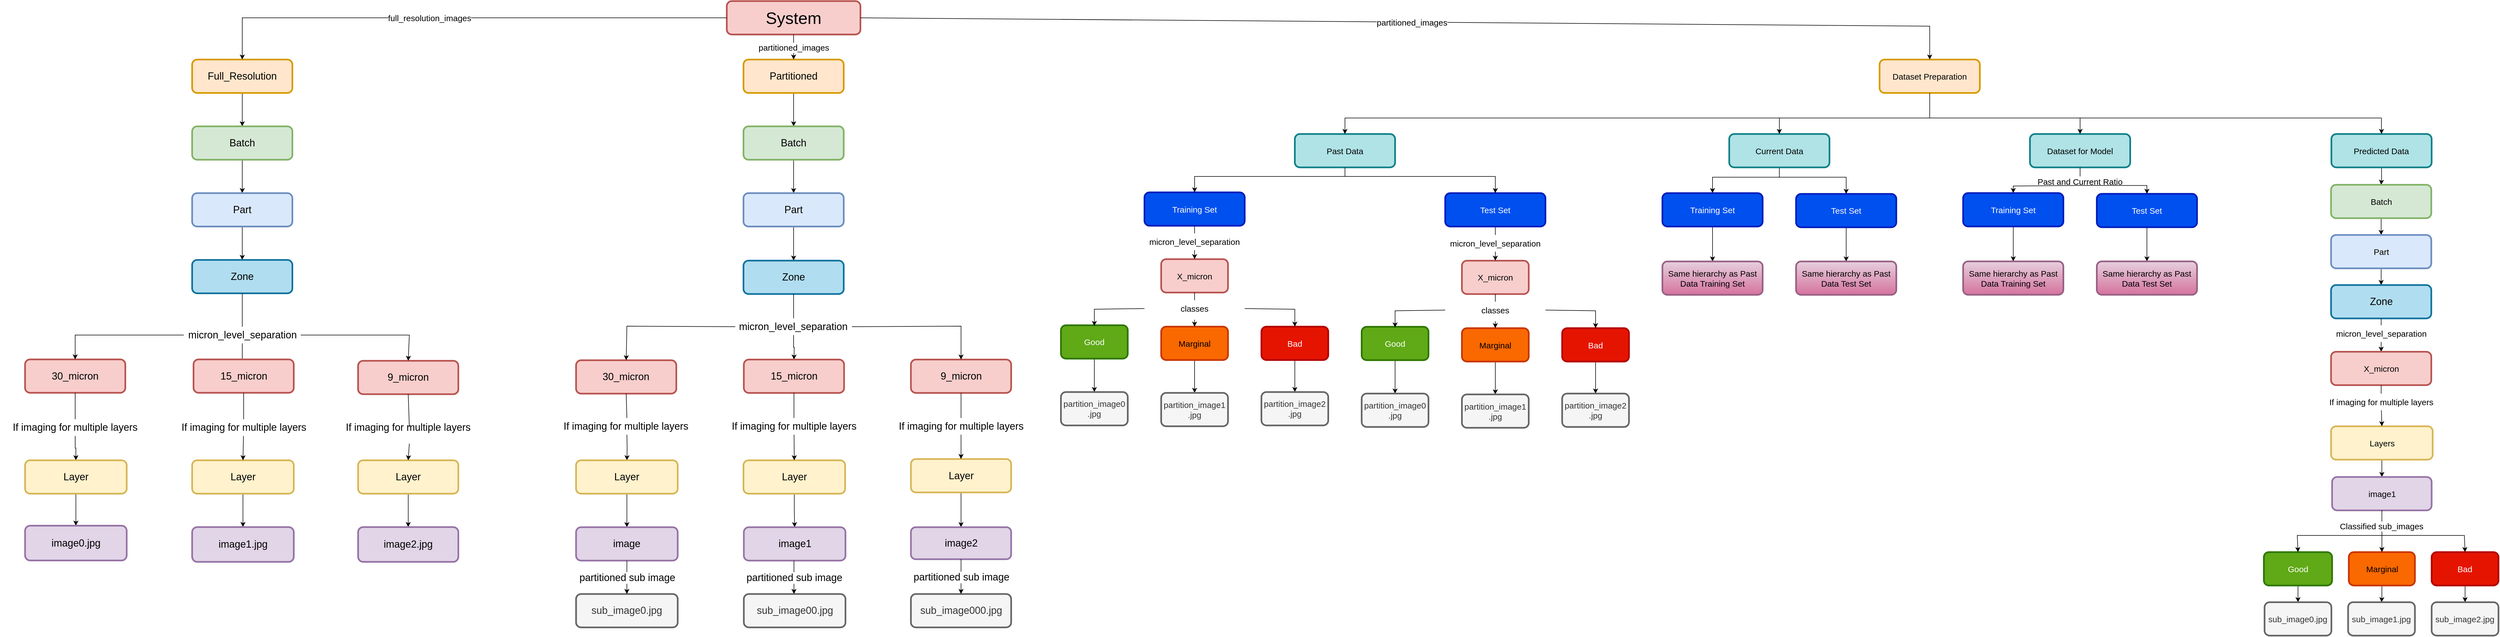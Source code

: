 <mxfile version="20.8.10" type="device"><diagram id="C5RBs43oDa-KdzZeNtuy" name="Page-1"><mxGraphModel dx="5751" dy="2274" grid="1" gridSize="15" guides="1" tooltips="1" connect="1" arrows="1" fold="1" page="1" pageScale="1" pageWidth="1654" pageHeight="1169" math="0" shadow="0"><root><mxCell id="WIyWlLk6GJQsqaUBKTNV-0"/><mxCell id="WIyWlLk6GJQsqaUBKTNV-1" parent="WIyWlLk6GJQsqaUBKTNV-0"/><mxCell id="WIyWlLk6GJQsqaUBKTNV-7" value="&lt;font style=&quot;font-size: 30px;&quot;&gt;System&lt;/font&gt;" style="rounded=1;whiteSpace=wrap;html=1;fontSize=30;glass=0;strokeWidth=3;shadow=0;fillColor=#f8cecc;strokeColor=#b85450;" parent="WIyWlLk6GJQsqaUBKTNV-1" vertex="1"><mxGeometry x="-120" y="15" width="240" height="60" as="geometry"/></mxCell><mxCell id="9anKfpZZihoqrz9ReipV-8" style="edgeStyle=orthogonalEdgeStyle;rounded=0;orthogonalLoop=1;jettySize=auto;html=1;entryX=0.5;entryY=0;entryDx=0;entryDy=0;fontSize=15;" parent="WIyWlLk6GJQsqaUBKTNV-1" source="WIyWlLk6GJQsqaUBKTNV-12" target="9anKfpZZihoqrz9ReipV-6" edge="1"><mxGeometry relative="1" as="geometry"/></mxCell><mxCell id="WIyWlLk6GJQsqaUBKTNV-12" value="Full_Resolution" style="rounded=1;whiteSpace=wrap;html=1;fontSize=18;glass=0;strokeWidth=3;shadow=0;fillColor=#ffe6cc;strokeColor=#d79b00;" parent="WIyWlLk6GJQsqaUBKTNV-1" vertex="1"><mxGeometry x="-1080" y="120" width="180" height="60" as="geometry"/></mxCell><mxCell id="9anKfpZZihoqrz9ReipV-1" value="" style="endArrow=classic;html=1;rounded=0;entryX=0.5;entryY=0;entryDx=0;entryDy=0;fontSize=15;exitX=0;exitY=0.5;exitDx=0;exitDy=0;" parent="WIyWlLk6GJQsqaUBKTNV-1" target="WIyWlLk6GJQsqaUBKTNV-12" edge="1" source="WIyWlLk6GJQsqaUBKTNV-7"><mxGeometry relative="1" as="geometry"><mxPoint x="-225" y="120" as="sourcePoint"/><mxPoint x="10" y="240" as="targetPoint"/><Array as="points"><mxPoint x="-990" y="45"/><mxPoint x="-990" y="120"/></Array></mxGeometry></mxCell><mxCell id="9anKfpZZihoqrz9ReipV-2" value="full_resolution_images" style="edgeLabel;resizable=0;html=1;align=center;verticalAlign=middle;fontSize=15;" parent="9anKfpZZihoqrz9ReipV-1" connectable="0" vertex="1"><mxGeometry relative="1" as="geometry"><mxPoint x="-62" as="offset"/></mxGeometry></mxCell><mxCell id="9anKfpZZihoqrz9ReipV-24" value="" style="edgeStyle=orthogonalEdgeStyle;rounded=0;orthogonalLoop=1;jettySize=auto;html=1;fontSize=15;" parent="WIyWlLk6GJQsqaUBKTNV-1" source="9anKfpZZihoqrz9ReipV-6" target="9anKfpZZihoqrz9ReipV-9" edge="1"><mxGeometry relative="1" as="geometry"/></mxCell><mxCell id="9anKfpZZihoqrz9ReipV-6" value="Batch" style="rounded=1;whiteSpace=wrap;html=1;fontSize=18;glass=0;strokeWidth=3;shadow=0;fillColor=#d5e8d4;strokeColor=#82b366;" parent="WIyWlLk6GJQsqaUBKTNV-1" vertex="1"><mxGeometry x="-1080" y="240" width="180" height="60" as="geometry"/></mxCell><mxCell id="9anKfpZZihoqrz9ReipV-25" value="" style="edgeStyle=orthogonalEdgeStyle;rounded=0;orthogonalLoop=1;jettySize=auto;html=1;fontSize=18;startArrow=none;" parent="WIyWlLk6GJQsqaUBKTNV-1" source="9anKfpZZihoqrz9ReipV-28" edge="1"><mxGeometry relative="1" as="geometry"><mxPoint x="-990" y="675" as="targetPoint"/></mxGeometry></mxCell><mxCell id="FSHBZ933EGzN6G5W0RGW-1" value="" style="edgeStyle=orthogonalEdgeStyle;rounded=0;orthogonalLoop=1;jettySize=auto;html=1;" edge="1" parent="WIyWlLk6GJQsqaUBKTNV-1" source="9anKfpZZihoqrz9ReipV-9" target="FSHBZ933EGzN6G5W0RGW-0"><mxGeometry relative="1" as="geometry"/></mxCell><mxCell id="9anKfpZZihoqrz9ReipV-9" value="Part" style="rounded=1;whiteSpace=wrap;html=1;fontSize=18;glass=0;strokeWidth=3;shadow=0;fillColor=#dae8fc;strokeColor=#6c8ebf;" parent="WIyWlLk6GJQsqaUBKTNV-1" vertex="1"><mxGeometry x="-1080" y="360" width="180" height="60" as="geometry"/></mxCell><mxCell id="9anKfpZZihoqrz9ReipV-31" value="" style="edgeStyle=orthogonalEdgeStyle;rounded=0;orthogonalLoop=1;jettySize=auto;html=1;fontSize=18;startArrow=none;" parent="WIyWlLk6GJQsqaUBKTNV-1" source="9anKfpZZihoqrz9ReipV-54" target="9anKfpZZihoqrz9ReipV-13" edge="1"><mxGeometry relative="1" as="geometry"/></mxCell><mxCell id="9anKfpZZihoqrz9ReipV-11" value="30_micron" style="rounded=1;whiteSpace=wrap;html=1;fontSize=18;glass=0;strokeWidth=3;shadow=0;fillColor=#f8cecc;strokeColor=#b85450;" parent="WIyWlLk6GJQsqaUBKTNV-1" vertex="1"><mxGeometry x="-1380" y="658.75" width="180" height="60" as="geometry"/></mxCell><mxCell id="9anKfpZZihoqrz9ReipV-32" value="" style="edgeStyle=orthogonalEdgeStyle;rounded=0;orthogonalLoop=1;jettySize=auto;html=1;fontSize=18;" parent="WIyWlLk6GJQsqaUBKTNV-1" source="9anKfpZZihoqrz9ReipV-13" target="9anKfpZZihoqrz9ReipV-17" edge="1"><mxGeometry relative="1" as="geometry"/></mxCell><mxCell id="9anKfpZZihoqrz9ReipV-13" value="Layer" style="rounded=1;whiteSpace=wrap;html=1;fontSize=18;glass=0;strokeWidth=3;shadow=0;fillColor=#fff2cc;strokeColor=#d6b656;" parent="WIyWlLk6GJQsqaUBKTNV-1" vertex="1"><mxGeometry x="-1380" y="840" width="182.5" height="60" as="geometry"/></mxCell><mxCell id="9anKfpZZihoqrz9ReipV-17" value="image0.jpg" style="rounded=1;whiteSpace=wrap;html=1;fontSize=18;glass=0;strokeWidth=3;shadow=0;fillColor=#e1d5e7;strokeColor=#9673a6;" parent="WIyWlLk6GJQsqaUBKTNV-1" vertex="1"><mxGeometry x="-1380" y="957.5" width="182.5" height="62.5" as="geometry"/></mxCell><mxCell id="9anKfpZZihoqrz9ReipV-28" value="micron_level_separation" style="text;html=1;strokeColor=none;fillColor=none;align=center;verticalAlign=middle;whiteSpace=wrap;rounded=0;strokeWidth=3;fontSize=18;" parent="WIyWlLk6GJQsqaUBKTNV-1" vertex="1"><mxGeometry x="-1087.5" y="600" width="195" height="30" as="geometry"/></mxCell><mxCell id="9anKfpZZihoqrz9ReipV-34" value="15_micron" style="rounded=1;whiteSpace=wrap;html=1;fontSize=18;glass=0;strokeWidth=3;shadow=0;fillColor=#f8cecc;strokeColor=#b85450;" parent="WIyWlLk6GJQsqaUBKTNV-1" vertex="1"><mxGeometry x="-1077.5" y="658.75" width="180" height="60" as="geometry"/></mxCell><mxCell id="9anKfpZZihoqrz9ReipV-35" value="" style="edgeStyle=orthogonalEdgeStyle;rounded=0;orthogonalLoop=1;jettySize=auto;html=1;fontSize=18;" parent="WIyWlLk6GJQsqaUBKTNV-1" source="9anKfpZZihoqrz9ReipV-36" target="9anKfpZZihoqrz9ReipV-37" edge="1"><mxGeometry relative="1" as="geometry"/></mxCell><mxCell id="9anKfpZZihoqrz9ReipV-36" value="Layer" style="rounded=1;whiteSpace=wrap;html=1;fontSize=18;glass=0;strokeWidth=3;shadow=0;fillColor=#fff2cc;strokeColor=#d6b656;" parent="WIyWlLk6GJQsqaUBKTNV-1" vertex="1"><mxGeometry x="-1080" y="840" width="182.5" height="60" as="geometry"/></mxCell><mxCell id="9anKfpZZihoqrz9ReipV-37" value="image1.jpg" style="rounded=1;whiteSpace=wrap;html=1;fontSize=18;glass=0;strokeWidth=3;shadow=0;fillColor=#e1d5e7;strokeColor=#9673a6;" parent="WIyWlLk6GJQsqaUBKTNV-1" vertex="1"><mxGeometry x="-1080" y="960" width="182.5" height="62.5" as="geometry"/></mxCell><mxCell id="9anKfpZZihoqrz9ReipV-49" value="9_micron" style="rounded=1;whiteSpace=wrap;html=1;fontSize=18;glass=0;strokeWidth=3;shadow=0;fillColor=#f8cecc;strokeColor=#b85450;" parent="WIyWlLk6GJQsqaUBKTNV-1" vertex="1"><mxGeometry x="-782" y="661.25" width="180" height="60" as="geometry"/></mxCell><mxCell id="9anKfpZZihoqrz9ReipV-50" value="" style="edgeStyle=orthogonalEdgeStyle;rounded=0;orthogonalLoop=1;jettySize=auto;html=1;fontSize=18;" parent="WIyWlLk6GJQsqaUBKTNV-1" source="9anKfpZZihoqrz9ReipV-51" target="9anKfpZZihoqrz9ReipV-52" edge="1"><mxGeometry relative="1" as="geometry"/></mxCell><mxCell id="9anKfpZZihoqrz9ReipV-51" value="Layer" style="rounded=1;whiteSpace=wrap;html=1;fontSize=18;glass=0;strokeWidth=3;shadow=0;fillColor=#fff2cc;strokeColor=#d6b656;" parent="WIyWlLk6GJQsqaUBKTNV-1" vertex="1"><mxGeometry x="-782" y="840" width="180" height="60" as="geometry"/></mxCell><mxCell id="9anKfpZZihoqrz9ReipV-52" value="image2.jpg" style="rounded=1;whiteSpace=wrap;html=1;fontSize=18;glass=0;strokeWidth=3;shadow=0;fillColor=#e1d5e7;strokeColor=#9673a6;" parent="WIyWlLk6GJQsqaUBKTNV-1" vertex="1"><mxGeometry x="-782" y="960" width="180" height="62.5" as="geometry"/></mxCell><mxCell id="9anKfpZZihoqrz9ReipV-54" value="If imaging for multiple layers" style="text;html=1;strokeColor=none;fillColor=none;align=center;verticalAlign=middle;whiteSpace=wrap;rounded=0;strokeWidth=3;fontSize=18;" parent="WIyWlLk6GJQsqaUBKTNV-1" vertex="1"><mxGeometry x="-1425" y="766.25" width="270" height="30" as="geometry"/></mxCell><mxCell id="9anKfpZZihoqrz9ReipV-57" value="If imaging for multiple layers" style="text;html=1;strokeColor=none;fillColor=none;align=center;verticalAlign=middle;whiteSpace=wrap;rounded=0;strokeWidth=3;fontSize=18;" parent="WIyWlLk6GJQsqaUBKTNV-1" vertex="1"><mxGeometry x="-1122.5" y="766.25" width="270" height="30" as="geometry"/></mxCell><mxCell id="9anKfpZZihoqrz9ReipV-58" value="If imaging for multiple layers" style="text;html=1;strokeColor=none;fillColor=none;align=center;verticalAlign=middle;whiteSpace=wrap;rounded=0;strokeWidth=3;fontSize=18;" parent="WIyWlLk6GJQsqaUBKTNV-1" vertex="1"><mxGeometry x="-827" y="766.25" width="270" height="30" as="geometry"/></mxCell><mxCell id="9anKfpZZihoqrz9ReipV-65" value="" style="endArrow=none;html=1;rounded=0;fontSize=18;entryX=0.5;entryY=1;entryDx=0;entryDy=0;exitX=0.5;exitY=0;exitDx=0;exitDy=0;" parent="WIyWlLk6GJQsqaUBKTNV-1" source="9anKfpZZihoqrz9ReipV-54" target="9anKfpZZihoqrz9ReipV-11" edge="1"><mxGeometry width="50" height="50" relative="1" as="geometry"><mxPoint x="-1140" y="1100" as="sourcePoint"/><mxPoint x="-1090" y="1050" as="targetPoint"/></mxGeometry></mxCell><mxCell id="9anKfpZZihoqrz9ReipV-68" value="" style="endArrow=none;html=1;rounded=0;fontSize=18;entryX=0.5;entryY=1;entryDx=0;entryDy=0;exitX=0.5;exitY=0;exitDx=0;exitDy=0;" parent="WIyWlLk6GJQsqaUBKTNV-1" source="9anKfpZZihoqrz9ReipV-57" target="9anKfpZZihoqrz9ReipV-34" edge="1"><mxGeometry width="50" height="50" relative="1" as="geometry"><mxPoint x="-1155" y="903.75" as="sourcePoint"/><mxPoint x="-1105" y="853.75" as="targetPoint"/></mxGeometry></mxCell><mxCell id="9anKfpZZihoqrz9ReipV-70" value="" style="endArrow=classic;html=1;rounded=0;fontSize=18;entryX=0.5;entryY=0;entryDx=0;entryDy=0;" parent="WIyWlLk6GJQsqaUBKTNV-1" source="9anKfpZZihoqrz9ReipV-57" target="9anKfpZZihoqrz9ReipV-36" edge="1"><mxGeometry width="50" height="50" relative="1" as="geometry"><mxPoint x="-1035" y="890" as="sourcePoint"/><mxPoint x="-985" y="840" as="targetPoint"/></mxGeometry></mxCell><mxCell id="9anKfpZZihoqrz9ReipV-72" value="" style="endArrow=none;html=1;rounded=0;fontSize=18;entryX=0.5;entryY=1;entryDx=0;entryDy=0;exitX=0.5;exitY=0;exitDx=0;exitDy=0;" parent="WIyWlLk6GJQsqaUBKTNV-1" target="9anKfpZZihoqrz9ReipV-49" edge="1"><mxGeometry width="50" height="50" relative="1" as="geometry"><mxPoint x="-690" y="780" as="sourcePoint"/><mxPoint x="-985" y="840" as="targetPoint"/></mxGeometry></mxCell><mxCell id="9anKfpZZihoqrz9ReipV-73" value="" style="endArrow=classic;html=1;rounded=0;fontSize=18;exitX=0.5;exitY=1;exitDx=0;exitDy=0;entryX=0.5;entryY=0;entryDx=0;entryDy=0;" parent="WIyWlLk6GJQsqaUBKTNV-1" target="9anKfpZZihoqrz9ReipV-51" edge="1"><mxGeometry width="50" height="50" relative="1" as="geometry"><mxPoint x="-690" y="810" as="sourcePoint"/><mxPoint x="-985" y="840" as="targetPoint"/></mxGeometry></mxCell><mxCell id="9anKfpZZihoqrz9ReipV-74" value="" style="endArrow=classic;html=1;rounded=0;fontSize=18;entryX=0.5;entryY=0;entryDx=0;entryDy=0;" parent="WIyWlLk6GJQsqaUBKTNV-1" target="9anKfpZZihoqrz9ReipV-11" edge="1"><mxGeometry width="50" height="50" relative="1" as="geometry"><mxPoint x="-1095" y="615" as="sourcePoint"/><mxPoint x="-985" y="690" as="targetPoint"/><Array as="points"><mxPoint x="-1290" y="615"/></Array></mxGeometry></mxCell><mxCell id="9anKfpZZihoqrz9ReipV-75" value="" style="endArrow=classic;html=1;rounded=0;fontSize=18;entryX=0.5;entryY=0;entryDx=0;entryDy=0;" parent="WIyWlLk6GJQsqaUBKTNV-1" target="9anKfpZZihoqrz9ReipV-49" edge="1"><mxGeometry width="50" height="50" relative="1" as="geometry"><mxPoint x="-885" y="615" as="sourcePoint"/><mxPoint x="-985" y="690" as="targetPoint"/><Array as="points"><mxPoint x="-690" y="615"/></Array></mxGeometry></mxCell><mxCell id="9anKfpZZihoqrz9ReipV-76" style="edgeStyle=orthogonalEdgeStyle;rounded=0;orthogonalLoop=1;jettySize=auto;html=1;entryX=0.5;entryY=0;entryDx=0;entryDy=0;fontSize=15;" parent="WIyWlLk6GJQsqaUBKTNV-1" source="9anKfpZZihoqrz9ReipV-77" target="9anKfpZZihoqrz9ReipV-79" edge="1"><mxGeometry relative="1" as="geometry"/></mxCell><mxCell id="9anKfpZZihoqrz9ReipV-77" value="Partitioned" style="rounded=1;whiteSpace=wrap;html=1;fontSize=18;glass=0;strokeWidth=3;shadow=0;fillColor=#ffe6cc;strokeColor=#d79b00;" parent="WIyWlLk6GJQsqaUBKTNV-1" vertex="1"><mxGeometry x="-90" y="120" width="180" height="60" as="geometry"/></mxCell><mxCell id="9anKfpZZihoqrz9ReipV-78" value="" style="edgeStyle=orthogonalEdgeStyle;rounded=0;orthogonalLoop=1;jettySize=auto;html=1;fontSize=15;" parent="WIyWlLk6GJQsqaUBKTNV-1" source="9anKfpZZihoqrz9ReipV-79" target="9anKfpZZihoqrz9ReipV-81" edge="1"><mxGeometry relative="1" as="geometry"/></mxCell><mxCell id="9anKfpZZihoqrz9ReipV-79" value="Batch" style="rounded=1;whiteSpace=wrap;html=1;fontSize=18;glass=0;strokeWidth=3;shadow=0;fillColor=#d5e8d4;strokeColor=#82b366;" parent="WIyWlLk6GJQsqaUBKTNV-1" vertex="1"><mxGeometry x="-90" y="240" width="180" height="60" as="geometry"/></mxCell><mxCell id="9anKfpZZihoqrz9ReipV-80" value="" style="edgeStyle=orthogonalEdgeStyle;rounded=0;orthogonalLoop=1;jettySize=auto;html=1;fontSize=18;startArrow=none;" parent="WIyWlLk6GJQsqaUBKTNV-1" source="9anKfpZZihoqrz9ReipV-88" edge="1"><mxGeometry relative="1" as="geometry"><mxPoint x="0.63" y="659" as="targetPoint"/></mxGeometry></mxCell><mxCell id="FSHBZ933EGzN6G5W0RGW-5" value="" style="edgeStyle=orthogonalEdgeStyle;rounded=0;orthogonalLoop=1;jettySize=auto;html=1;" edge="1" parent="WIyWlLk6GJQsqaUBKTNV-1" source="9anKfpZZihoqrz9ReipV-81" target="FSHBZ933EGzN6G5W0RGW-4"><mxGeometry relative="1" as="geometry"/></mxCell><mxCell id="9anKfpZZihoqrz9ReipV-81" value="Part" style="rounded=1;whiteSpace=wrap;html=1;fontSize=18;glass=0;strokeWidth=3;shadow=0;fillColor=#dae8fc;strokeColor=#6c8ebf;" parent="WIyWlLk6GJQsqaUBKTNV-1" vertex="1"><mxGeometry x="-90" y="360" width="180" height="60" as="geometry"/></mxCell><mxCell id="9anKfpZZihoqrz9ReipV-82" value="" style="edgeStyle=orthogonalEdgeStyle;rounded=0;orthogonalLoop=1;jettySize=auto;html=1;fontSize=18;startArrow=none;" parent="WIyWlLk6GJQsqaUBKTNV-1" target="9anKfpZZihoqrz9ReipV-85" edge="1"><mxGeometry relative="1" as="geometry"><mxPoint x="-299.37" y="794" as="sourcePoint"/></mxGeometry></mxCell><mxCell id="9anKfpZZihoqrz9ReipV-83" value="30_micron" style="rounded=1;whiteSpace=wrap;html=1;fontSize=18;glass=0;strokeWidth=3;shadow=0;fillColor=#f8cecc;strokeColor=#b85450;" parent="WIyWlLk6GJQsqaUBKTNV-1" vertex="1"><mxGeometry x="-390.62" y="660.25" width="180" height="60" as="geometry"/></mxCell><mxCell id="9anKfpZZihoqrz9ReipV-84" value="" style="edgeStyle=orthogonalEdgeStyle;rounded=0;orthogonalLoop=1;jettySize=auto;html=1;fontSize=18;" parent="WIyWlLk6GJQsqaUBKTNV-1" source="9anKfpZZihoqrz9ReipV-85" target="9anKfpZZihoqrz9ReipV-86" edge="1"><mxGeometry relative="1" as="geometry"/></mxCell><mxCell id="9anKfpZZihoqrz9ReipV-85" value="Layer" style="rounded=1;whiteSpace=wrap;html=1;fontSize=18;glass=0;strokeWidth=3;shadow=0;fillColor=#fff2cc;strokeColor=#d6b656;" parent="WIyWlLk6GJQsqaUBKTNV-1" vertex="1"><mxGeometry x="-390.62" y="840" width="182.5" height="60" as="geometry"/></mxCell><mxCell id="9anKfpZZihoqrz9ReipV-86" value="image" style="rounded=1;whiteSpace=wrap;html=1;fontSize=18;glass=0;strokeWidth=3;shadow=0;fillColor=#e1d5e7;strokeColor=#9673a6;" parent="WIyWlLk6GJQsqaUBKTNV-1" vertex="1"><mxGeometry x="-390.62" y="960.25" width="182.5" height="60" as="geometry"/></mxCell><mxCell id="9anKfpZZihoqrz9ReipV-88" value="micron_level_separation" style="text;html=1;strokeColor=none;fillColor=none;align=center;verticalAlign=middle;whiteSpace=wrap;rounded=0;strokeWidth=3;fontSize=18;" parent="WIyWlLk6GJQsqaUBKTNV-1" vertex="1"><mxGeometry x="-104.68" y="585" width="209.37" height="30" as="geometry"/></mxCell><mxCell id="9anKfpZZihoqrz9ReipV-89" value="15_micron" style="rounded=1;whiteSpace=wrap;html=1;fontSize=18;glass=0;strokeWidth=3;shadow=0;fillColor=#f8cecc;strokeColor=#b85450;" parent="WIyWlLk6GJQsqaUBKTNV-1" vertex="1"><mxGeometry x="-89.37" y="659" width="180" height="60" as="geometry"/></mxCell><mxCell id="9anKfpZZihoqrz9ReipV-90" value="" style="edgeStyle=orthogonalEdgeStyle;rounded=0;orthogonalLoop=1;jettySize=auto;html=1;fontSize=18;" parent="WIyWlLk6GJQsqaUBKTNV-1" source="9anKfpZZihoqrz9ReipV-91" target="9anKfpZZihoqrz9ReipV-92" edge="1"><mxGeometry relative="1" as="geometry"/></mxCell><mxCell id="9anKfpZZihoqrz9ReipV-91" value="Layer" style="rounded=1;whiteSpace=wrap;html=1;fontSize=18;glass=0;strokeWidth=3;shadow=0;fillColor=#fff2cc;strokeColor=#d6b656;" parent="WIyWlLk6GJQsqaUBKTNV-1" vertex="1"><mxGeometry x="-90" y="840" width="182.5" height="60" as="geometry"/></mxCell><mxCell id="9anKfpZZihoqrz9ReipV-92" value="image1" style="rounded=1;whiteSpace=wrap;html=1;fontSize=18;glass=0;strokeWidth=3;shadow=0;fillColor=#e1d5e7;strokeColor=#9673a6;" parent="WIyWlLk6GJQsqaUBKTNV-1" vertex="1"><mxGeometry x="-89.37" y="960.25" width="182.5" height="60" as="geometry"/></mxCell><mxCell id="9anKfpZZihoqrz9ReipV-93" value="9_micron" style="rounded=1;whiteSpace=wrap;html=1;fontSize=18;glass=0;strokeWidth=3;shadow=0;fillColor=#f8cecc;strokeColor=#b85450;" parent="WIyWlLk6GJQsqaUBKTNV-1" vertex="1"><mxGeometry x="210.63" y="659" width="180" height="60" as="geometry"/></mxCell><mxCell id="9anKfpZZihoqrz9ReipV-94" value="" style="edgeStyle=orthogonalEdgeStyle;rounded=0;orthogonalLoop=1;jettySize=auto;html=1;fontSize=18;" parent="WIyWlLk6GJQsqaUBKTNV-1" source="9anKfpZZihoqrz9ReipV-95" target="9anKfpZZihoqrz9ReipV-96" edge="1"><mxGeometry relative="1" as="geometry"/></mxCell><mxCell id="9anKfpZZihoqrz9ReipV-95" value="Layer" style="rounded=1;whiteSpace=wrap;html=1;fontSize=18;glass=0;strokeWidth=3;shadow=0;fillColor=#fff2cc;strokeColor=#d6b656;" parent="WIyWlLk6GJQsqaUBKTNV-1" vertex="1"><mxGeometry x="210.63" y="837.75" width="180" height="60" as="geometry"/></mxCell><mxCell id="9anKfpZZihoqrz9ReipV-96" value="image2" style="rounded=1;whiteSpace=wrap;html=1;fontSize=18;glass=0;strokeWidth=3;shadow=0;fillColor=#e1d5e7;strokeColor=#9673a6;" parent="WIyWlLk6GJQsqaUBKTNV-1" vertex="1"><mxGeometry x="210.63" y="960.25" width="180" height="57.5" as="geometry"/></mxCell><mxCell id="9anKfpZZihoqrz9ReipV-97" value="If imaging for multiple layers" style="text;html=1;strokeColor=none;fillColor=none;align=center;verticalAlign=middle;whiteSpace=wrap;rounded=0;strokeWidth=3;fontSize=18;" parent="WIyWlLk6GJQsqaUBKTNV-1" vertex="1"><mxGeometry x="-435.62" y="764" width="270" height="30" as="geometry"/></mxCell><mxCell id="9anKfpZZihoqrz9ReipV-98" value="If imaging for multiple layers" style="text;html=1;strokeColor=none;fillColor=none;align=center;verticalAlign=middle;whiteSpace=wrap;rounded=0;strokeWidth=3;fontSize=18;" parent="WIyWlLk6GJQsqaUBKTNV-1" vertex="1"><mxGeometry x="-134.37" y="764" width="270" height="30" as="geometry"/></mxCell><mxCell id="9anKfpZZihoqrz9ReipV-99" value="If imaging for multiple layers" style="text;html=1;strokeColor=none;fillColor=none;align=center;verticalAlign=middle;whiteSpace=wrap;rounded=0;strokeWidth=3;fontSize=18;" parent="WIyWlLk6GJQsqaUBKTNV-1" vertex="1"><mxGeometry x="165.63" y="764" width="270" height="30" as="geometry"/></mxCell><mxCell id="9anKfpZZihoqrz9ReipV-100" value="" style="endArrow=none;html=1;rounded=0;fontSize=18;entryX=0.5;entryY=1;entryDx=0;entryDy=0;exitX=0.5;exitY=0;exitDx=0;exitDy=0;" parent="WIyWlLk6GJQsqaUBKTNV-1" target="9anKfpZZihoqrz9ReipV-83" edge="1"><mxGeometry width="50" height="50" relative="1" as="geometry"><mxPoint x="-299.37" y="764" as="sourcePoint"/><mxPoint x="-99.37" y="1034" as="targetPoint"/></mxGeometry></mxCell><mxCell id="9anKfpZZihoqrz9ReipV-101" value="" style="endArrow=none;html=1;rounded=0;fontSize=18;entryX=0.5;entryY=1;entryDx=0;entryDy=0;exitX=0.5;exitY=0;exitDx=0;exitDy=0;" parent="WIyWlLk6GJQsqaUBKTNV-1" source="9anKfpZZihoqrz9ReipV-98" target="9anKfpZZihoqrz9ReipV-89" edge="1"><mxGeometry width="50" height="50" relative="1" as="geometry"><mxPoint x="-164.37" y="887.75" as="sourcePoint"/><mxPoint x="-114.37" y="837.75" as="targetPoint"/></mxGeometry></mxCell><mxCell id="9anKfpZZihoqrz9ReipV-102" value="" style="endArrow=classic;html=1;rounded=0;fontSize=18;entryX=0.5;entryY=0;entryDx=0;entryDy=0;" parent="WIyWlLk6GJQsqaUBKTNV-1" source="9anKfpZZihoqrz9ReipV-98" target="9anKfpZZihoqrz9ReipV-91" edge="1"><mxGeometry width="50" height="50" relative="1" as="geometry"><mxPoint x="-44.37" y="874" as="sourcePoint"/><mxPoint x="5.63" y="824" as="targetPoint"/></mxGeometry></mxCell><mxCell id="9anKfpZZihoqrz9ReipV-103" value="" style="endArrow=none;html=1;rounded=0;fontSize=18;entryX=0.5;entryY=1;entryDx=0;entryDy=0;exitX=0.5;exitY=0;exitDx=0;exitDy=0;" parent="WIyWlLk6GJQsqaUBKTNV-1" target="9anKfpZZihoqrz9ReipV-93" edge="1"><mxGeometry width="50" height="50" relative="1" as="geometry"><mxPoint x="300.63" y="764" as="sourcePoint"/><mxPoint x="5.63" y="824" as="targetPoint"/></mxGeometry></mxCell><mxCell id="9anKfpZZihoqrz9ReipV-104" value="" style="endArrow=classic;html=1;rounded=0;fontSize=18;exitX=0.5;exitY=1;exitDx=0;exitDy=0;entryX=0.5;entryY=0;entryDx=0;entryDy=0;" parent="WIyWlLk6GJQsqaUBKTNV-1" target="9anKfpZZihoqrz9ReipV-95" edge="1"><mxGeometry width="50" height="50" relative="1" as="geometry"><mxPoint x="300.63" y="794" as="sourcePoint"/><mxPoint x="5.63" y="824" as="targetPoint"/></mxGeometry></mxCell><mxCell id="9anKfpZZihoqrz9ReipV-105" value="" style="endArrow=classic;html=1;rounded=0;fontSize=18;exitX=0;exitY=0.5;exitDx=0;exitDy=0;entryX=0.5;entryY=0;entryDx=0;entryDy=0;" parent="WIyWlLk6GJQsqaUBKTNV-1" source="9anKfpZZihoqrz9ReipV-88" target="9anKfpZZihoqrz9ReipV-83" edge="1"><mxGeometry width="50" height="50" relative="1" as="geometry"><mxPoint x="-44.37" y="724" as="sourcePoint"/><mxPoint x="5.63" y="674" as="targetPoint"/><Array as="points"><mxPoint x="-299.37" y="599"/></Array></mxGeometry></mxCell><mxCell id="9anKfpZZihoqrz9ReipV-106" value="" style="endArrow=classic;html=1;rounded=0;fontSize=18;entryX=0.5;entryY=0;entryDx=0;entryDy=0;exitX=1;exitY=0.5;exitDx=0;exitDy=0;" parent="WIyWlLk6GJQsqaUBKTNV-1" source="9anKfpZZihoqrz9ReipV-88" target="9anKfpZZihoqrz9ReipV-93" edge="1"><mxGeometry width="50" height="50" relative="1" as="geometry"><mxPoint x="165" y="600" as="sourcePoint"/><mxPoint x="5.63" y="674" as="targetPoint"/><Array as="points"><mxPoint x="300.63" y="599"/></Array></mxGeometry></mxCell><mxCell id="9anKfpZZihoqrz9ReipV-109" value="" style="endArrow=classic;html=1;rounded=0;fontSize=15;exitX=0.5;exitY=1;exitDx=0;exitDy=0;entryX=0.5;entryY=0;entryDx=0;entryDy=0;" parent="WIyWlLk6GJQsqaUBKTNV-1" source="WIyWlLk6GJQsqaUBKTNV-7" target="9anKfpZZihoqrz9ReipV-77" edge="1"><mxGeometry relative="1" as="geometry"><mxPoint x="-555" y="255" as="sourcePoint"/><mxPoint x="-455" y="255" as="targetPoint"/></mxGeometry></mxCell><mxCell id="9anKfpZZihoqrz9ReipV-110" value="partitioned_images" style="edgeLabel;resizable=0;html=1;align=center;verticalAlign=middle;strokeWidth=3;fontSize=15;" parent="9anKfpZZihoqrz9ReipV-109" connectable="0" vertex="1"><mxGeometry relative="1" as="geometry"/></mxCell><mxCell id="9anKfpZZihoqrz9ReipV-111" value="sub_image0.jpg" style="rounded=1;whiteSpace=wrap;html=1;fontSize=18;glass=0;strokeWidth=3;shadow=0;fillColor=#f5f5f5;strokeColor=#666666;fontColor=#333333;" parent="WIyWlLk6GJQsqaUBKTNV-1" vertex="1"><mxGeometry x="-390.62" y="1080.25" width="182.5" height="60" as="geometry"/></mxCell><mxCell id="9anKfpZZihoqrz9ReipV-112" value="sub_image00.jpg" style="rounded=1;whiteSpace=wrap;html=1;fontSize=18;glass=0;strokeWidth=3;shadow=0;fillColor=#f5f5f5;strokeColor=#666666;fontColor=#333333;" parent="WIyWlLk6GJQsqaUBKTNV-1" vertex="1"><mxGeometry x="-89.37" y="1080.25" width="182.5" height="60" as="geometry"/></mxCell><mxCell id="9anKfpZZihoqrz9ReipV-113" value="sub_image000.jpg" style="rounded=1;whiteSpace=wrap;html=1;fontSize=18;glass=0;strokeWidth=3;shadow=0;fillColor=#f5f5f5;strokeColor=#666666;fontColor=#333333;" parent="WIyWlLk6GJQsqaUBKTNV-1" vertex="1"><mxGeometry x="210.63" y="1080.25" width="180" height="60" as="geometry"/></mxCell><mxCell id="9anKfpZZihoqrz9ReipV-117" value="" style="endArrow=classic;html=1;rounded=0;fontSize=18;exitX=0.5;exitY=1;exitDx=0;exitDy=0;entryX=0.5;entryY=0;entryDx=0;entryDy=0;" parent="WIyWlLk6GJQsqaUBKTNV-1" source="9anKfpZZihoqrz9ReipV-86" target="9anKfpZZihoqrz9ReipV-111" edge="1"><mxGeometry relative="1" as="geometry"><mxPoint x="-314.37" y="1080.25" as="sourcePoint"/><mxPoint x="-214.37" y="1080.25" as="targetPoint"/></mxGeometry></mxCell><mxCell id="9anKfpZZihoqrz9ReipV-118" value="partitioned sub image" style="edgeLabel;resizable=0;html=1;align=center;verticalAlign=middle;strokeWidth=3;fontSize=18;" parent="9anKfpZZihoqrz9ReipV-117" connectable="0" vertex="1"><mxGeometry relative="1" as="geometry"/></mxCell><mxCell id="9anKfpZZihoqrz9ReipV-119" value="" style="endArrow=classic;html=1;rounded=0;fontSize=18;" parent="WIyWlLk6GJQsqaUBKTNV-1" edge="1"><mxGeometry relative="1" as="geometry"><mxPoint x="0.63" y="1020.25" as="sourcePoint"/><mxPoint x="0.63" y="1080.25" as="targetPoint"/></mxGeometry></mxCell><mxCell id="9anKfpZZihoqrz9ReipV-120" value="partitioned sub image" style="edgeLabel;resizable=0;html=1;align=center;verticalAlign=middle;strokeWidth=3;fontSize=18;" parent="9anKfpZZihoqrz9ReipV-119" connectable="0" vertex="1"><mxGeometry relative="1" as="geometry"/></mxCell><mxCell id="9anKfpZZihoqrz9ReipV-121" value="" style="endArrow=classic;html=1;rounded=0;fontSize=18;exitX=0.5;exitY=1;exitDx=0;exitDy=0;" parent="WIyWlLk6GJQsqaUBKTNV-1" source="9anKfpZZihoqrz9ReipV-96" edge="1"><mxGeometry relative="1" as="geometry"><mxPoint x="315.63" y="1020.25" as="sourcePoint"/><mxPoint x="300.63" y="1080.25" as="targetPoint"/></mxGeometry></mxCell><mxCell id="9anKfpZZihoqrz9ReipV-122" value="partitioned sub image" style="edgeLabel;resizable=0;html=1;align=center;verticalAlign=middle;strokeWidth=3;fontSize=18;" parent="9anKfpZZihoqrz9ReipV-121" connectable="0" vertex="1"><mxGeometry relative="1" as="geometry"/></mxCell><mxCell id="uw9sJg2RTr0hGHd6Y9-a-0" value="Dataset Preparation" style="rounded=1;whiteSpace=wrap;html=1;fontSize=15;glass=0;strokeWidth=3;shadow=0;fillColor=#ffe6cc;strokeColor=#d79b00;" parent="WIyWlLk6GJQsqaUBKTNV-1" vertex="1"><mxGeometry x="1950" y="120" width="180" height="60" as="geometry"/></mxCell><mxCell id="uw9sJg2RTr0hGHd6Y9-a-1" value="Past Data" style="rounded=1;whiteSpace=wrap;html=1;fontSize=15;glass=0;strokeWidth=3;shadow=0;fillColor=#b0e3e6;strokeColor=#0e8088;" parent="WIyWlLk6GJQsqaUBKTNV-1" vertex="1"><mxGeometry x="900" y="253.75" width="180" height="60" as="geometry"/></mxCell><mxCell id="uw9sJg2RTr0hGHd6Y9-a-151" value="" style="edgeStyle=orthogonalEdgeStyle;rounded=0;orthogonalLoop=1;jettySize=auto;html=1;fontSize=15;" parent="WIyWlLk6GJQsqaUBKTNV-1" source="uw9sJg2RTr0hGHd6Y9-a-2" target="uw9sJg2RTr0hGHd6Y9-a-150" edge="1"><mxGeometry relative="1" as="geometry"><Array as="points"><mxPoint x="1770" y="331.37"/><mxPoint x="1650" y="331.37"/></Array></mxGeometry></mxCell><mxCell id="uw9sJg2RTr0hGHd6Y9-a-2" value="Current Data" style="rounded=1;whiteSpace=wrap;html=1;fontSize=15;glass=0;strokeWidth=3;shadow=0;fillColor=#b0e3e6;strokeColor=#0e8088;" parent="WIyWlLk6GJQsqaUBKTNV-1" vertex="1"><mxGeometry x="1680" y="253.75" width="180" height="60" as="geometry"/></mxCell><mxCell id="uw9sJg2RTr0hGHd6Y9-a-3" value="Dataset for Model" style="rounded=1;whiteSpace=wrap;html=1;fontSize=15;glass=0;strokeWidth=3;shadow=0;fillColor=#b0e3e6;strokeColor=#0e8088;" parent="WIyWlLk6GJQsqaUBKTNV-1" vertex="1"><mxGeometry x="2220" y="253.75" width="180" height="60" as="geometry"/></mxCell><mxCell id="uw9sJg2RTr0hGHd6Y9-a-154" value="" style="edgeStyle=orthogonalEdgeStyle;rounded=0;orthogonalLoop=1;jettySize=auto;html=1;fontSize=15;" parent="WIyWlLk6GJQsqaUBKTNV-1" source="uw9sJg2RTr0hGHd6Y9-a-4" target="uw9sJg2RTr0hGHd6Y9-a-90" edge="1"><mxGeometry relative="1" as="geometry"/></mxCell><mxCell id="uw9sJg2RTr0hGHd6Y9-a-4" value="Predicted Data" style="rounded=1;whiteSpace=wrap;html=1;fontSize=15;glass=0;strokeWidth=3;shadow=0;fillColor=#b0e3e6;strokeColor=#0e8088;" parent="WIyWlLk6GJQsqaUBKTNV-1" vertex="1"><mxGeometry x="2761.25" y="253.75" width="180" height="60" as="geometry"/></mxCell><mxCell id="uw9sJg2RTr0hGHd6Y9-a-13" value="Training Set" style="rounded=1;whiteSpace=wrap;html=1;fontSize=15;glass=0;strokeWidth=3;shadow=0;fillColor=#0050ef;strokeColor=#001DBC;fontColor=#ffffff;" parent="WIyWlLk6GJQsqaUBKTNV-1" vertex="1"><mxGeometry x="630" y="358.63" width="180" height="60" as="geometry"/></mxCell><mxCell id="uw9sJg2RTr0hGHd6Y9-a-14" value="Test Set" style="rounded=1;whiteSpace=wrap;html=1;fontSize=15;glass=0;strokeWidth=3;shadow=0;fillColor=#0050ef;strokeColor=#001DBC;fontColor=#ffffff;" parent="WIyWlLk6GJQsqaUBKTNV-1" vertex="1"><mxGeometry x="1170" y="360" width="180" height="60" as="geometry"/></mxCell><mxCell id="uw9sJg2RTr0hGHd6Y9-a-16" value="X_micron" style="rounded=1;whiteSpace=wrap;html=1;fontSize=15;glass=0;strokeWidth=3;shadow=0;fillColor=#f8cecc;strokeColor=#b85450;" parent="WIyWlLk6GJQsqaUBKTNV-1" vertex="1"><mxGeometry x="660" y="478.63" width="120" height="60" as="geometry"/></mxCell><mxCell id="uw9sJg2RTr0hGHd6Y9-a-19" value="micron_level_separation" style="text;html=1;strokeColor=none;fillColor=none;align=center;verticalAlign=middle;whiteSpace=wrap;rounded=0;strokeWidth=3;fontSize=15;" parent="WIyWlLk6GJQsqaUBKTNV-1" vertex="1"><mxGeometry x="630" y="432.38" width="180" height="30" as="geometry"/></mxCell><mxCell id="uw9sJg2RTr0hGHd6Y9-a-26" value="" style="endArrow=none;html=1;rounded=0;entryX=0.5;entryY=1;entryDx=0;entryDy=0;exitX=0.5;exitY=0;exitDx=0;exitDy=0;" parent="WIyWlLk6GJQsqaUBKTNV-1" source="uw9sJg2RTr0hGHd6Y9-a-19" target="uw9sJg2RTr0hGHd6Y9-a-13" edge="1"><mxGeometry width="50" height="50" relative="1" as="geometry"><mxPoint x="840" y="529.88" as="sourcePoint"/><mxPoint x="890" y="479.88" as="targetPoint"/></mxGeometry></mxCell><mxCell id="FSHBZ933EGzN6G5W0RGW-8" value="" style="edgeStyle=orthogonalEdgeStyle;rounded=0;orthogonalLoop=1;jettySize=auto;html=1;fontSize=18;" edge="1" parent="WIyWlLk6GJQsqaUBKTNV-1" source="uw9sJg2RTr0hGHd6Y9-a-27" target="uw9sJg2RTr0hGHd6Y9-a-41"><mxGeometry relative="1" as="geometry"/></mxCell><mxCell id="uw9sJg2RTr0hGHd6Y9-a-27" value="Good" style="rounded=1;whiteSpace=wrap;html=1;fontSize=15;glass=0;strokeWidth=3;shadow=0;fillColor=#60a917;strokeColor=#2D7600;fontColor=#ffffff;" parent="WIyWlLk6GJQsqaUBKTNV-1" vertex="1"><mxGeometry x="480" y="597.38" width="120" height="60" as="geometry"/></mxCell><mxCell id="uw9sJg2RTr0hGHd6Y9-a-48" value="" style="edgeStyle=orthogonalEdgeStyle;rounded=0;orthogonalLoop=1;jettySize=auto;html=1;fontSize=15;" parent="WIyWlLk6GJQsqaUBKTNV-1" source="uw9sJg2RTr0hGHd6Y9-a-28" target="uw9sJg2RTr0hGHd6Y9-a-45" edge="1"><mxGeometry relative="1" as="geometry"/></mxCell><mxCell id="uw9sJg2RTr0hGHd6Y9-a-28" value="Marginal" style="rounded=1;whiteSpace=wrap;html=1;fontSize=15;glass=0;strokeWidth=3;shadow=0;fillColor=#fa6800;strokeColor=#C73500;fontColor=#000000;" parent="WIyWlLk6GJQsqaUBKTNV-1" vertex="1"><mxGeometry x="660" y="599.88" width="120" height="60" as="geometry"/></mxCell><mxCell id="uw9sJg2RTr0hGHd6Y9-a-49" value="" style="edgeStyle=orthogonalEdgeStyle;rounded=0;orthogonalLoop=1;jettySize=auto;html=1;fontSize=15;" parent="WIyWlLk6GJQsqaUBKTNV-1" source="uw9sJg2RTr0hGHd6Y9-a-29" target="uw9sJg2RTr0hGHd6Y9-a-46" edge="1"><mxGeometry relative="1" as="geometry"/></mxCell><mxCell id="uw9sJg2RTr0hGHd6Y9-a-29" value="Bad" style="rounded=1;whiteSpace=wrap;html=1;fontSize=15;glass=0;strokeWidth=3;shadow=0;fillColor=#e51400;strokeColor=#B20000;fontColor=#ffffff;" parent="WIyWlLk6GJQsqaUBKTNV-1" vertex="1"><mxGeometry x="840" y="599.88" width="120" height="60" as="geometry"/></mxCell><mxCell id="uw9sJg2RTr0hGHd6Y9-a-30" value="" style="edgeStyle=orthogonalEdgeStyle;rounded=0;orthogonalLoop=1;jettySize=auto;html=1;fontSize=15;startArrow=none;entryX=0.5;entryY=0;entryDx=0;entryDy=0;" parent="WIyWlLk6GJQsqaUBKTNV-1" target="uw9sJg2RTr0hGHd6Y9-a-28" edge="1"><mxGeometry relative="1" as="geometry"><mxPoint x="690" y="631.13" as="targetPoint"/><mxPoint x="720" y="587.38" as="sourcePoint"/><Array as="points"/></mxGeometry></mxCell><mxCell id="uw9sJg2RTr0hGHd6Y9-a-31" value="" style="endArrow=classic;html=1;rounded=0;fontSize=15;exitX=0;exitY=0.5;exitDx=0;exitDy=0;" parent="WIyWlLk6GJQsqaUBKTNV-1" edge="1" source="uw9sJg2RTr0hGHd6Y9-a-33"><mxGeometry width="50" height="50" relative="1" as="geometry"><mxPoint x="630" y="572.38" as="sourcePoint"/><mxPoint x="540" y="598.63" as="targetPoint"/><Array as="points"><mxPoint x="540" y="568.63"/></Array></mxGeometry></mxCell><mxCell id="uw9sJg2RTr0hGHd6Y9-a-32" value="" style="endArrow=classic;html=1;rounded=0;fontSize=15;exitX=1;exitY=0.5;exitDx=0;exitDy=0;entryX=0.5;entryY=0;entryDx=0;entryDy=0;" parent="WIyWlLk6GJQsqaUBKTNV-1" target="uw9sJg2RTr0hGHd6Y9-a-29" edge="1" source="uw9sJg2RTr0hGHd6Y9-a-33"><mxGeometry width="50" height="50" relative="1" as="geometry"><mxPoint x="810" y="572.38" as="sourcePoint"/><mxPoint x="990" y="631.13" as="targetPoint"/><Array as="points"><mxPoint x="900" y="568.63"/></Array></mxGeometry></mxCell><mxCell id="uw9sJg2RTr0hGHd6Y9-a-33" value="&lt;span style=&quot;font-size: 15px;&quot;&gt;classes&lt;/span&gt;" style="text;html=1;strokeColor=none;fillColor=none;align=center;verticalAlign=middle;whiteSpace=wrap;rounded=0;" parent="WIyWlLk6GJQsqaUBKTNV-1" vertex="1"><mxGeometry x="630" y="552.38" width="180" height="30" as="geometry"/></mxCell><mxCell id="uw9sJg2RTr0hGHd6Y9-a-34" value="" style="endArrow=none;html=1;rounded=0;fontSize=15;entryX=0.5;entryY=1;entryDx=0;entryDy=0;" parent="WIyWlLk6GJQsqaUBKTNV-1" source="uw9sJg2RTr0hGHd6Y9-a-33" target="uw9sJg2RTr0hGHd6Y9-a-16" edge="1"><mxGeometry width="50" height="50" relative="1" as="geometry"><mxPoint x="570" y="618.63" as="sourcePoint"/><mxPoint x="480" y="583.63" as="targetPoint"/></mxGeometry></mxCell><mxCell id="uw9sJg2RTr0hGHd6Y9-a-41" value="partition_image0&lt;br&gt;.jpg" style="rounded=1;whiteSpace=wrap;html=1;fontSize=15;glass=0;strokeWidth=3;shadow=0;fillColor=#f5f5f5;strokeColor=#666666;fontColor=#333333;" parent="WIyWlLk6GJQsqaUBKTNV-1" vertex="1"><mxGeometry x="480" y="717.38" width="120" height="60" as="geometry"/></mxCell><mxCell id="uw9sJg2RTr0hGHd6Y9-a-45" value="partition_image1&lt;br&gt;.jpg" style="rounded=1;whiteSpace=wrap;html=1;fontSize=15;glass=0;strokeWidth=3;shadow=0;fillColor=#f5f5f5;strokeColor=#666666;fontColor=#333333;" parent="WIyWlLk6GJQsqaUBKTNV-1" vertex="1"><mxGeometry x="660" y="718.88" width="120" height="60" as="geometry"/></mxCell><mxCell id="uw9sJg2RTr0hGHd6Y9-a-46" value="partition_image2&lt;br&gt;.jpg" style="rounded=1;whiteSpace=wrap;html=1;fontSize=15;glass=0;strokeWidth=3;shadow=0;fillColor=#f5f5f5;strokeColor=#666666;fontColor=#333333;" parent="WIyWlLk6GJQsqaUBKTNV-1" vertex="1"><mxGeometry x="840" y="717.38" width="120" height="60" as="geometry"/></mxCell><mxCell id="uw9sJg2RTr0hGHd6Y9-a-50" value="" style="endArrow=classic;html=1;rounded=0;fontSize=15;exitX=0.5;exitY=1;exitDx=0;exitDy=0;entryX=0.5;entryY=0;entryDx=0;entryDy=0;" parent="WIyWlLk6GJQsqaUBKTNV-1" source="uw9sJg2RTr0hGHd6Y9-a-1" target="uw9sJg2RTr0hGHd6Y9-a-13" edge="1"><mxGeometry width="50" height="50" relative="1" as="geometry"><mxPoint x="960" y="665" as="sourcePoint"/><mxPoint x="1010" y="615" as="targetPoint"/><Array as="points"><mxPoint x="990" y="330"/><mxPoint x="810" y="330"/><mxPoint x="720" y="330"/></Array></mxGeometry></mxCell><mxCell id="uw9sJg2RTr0hGHd6Y9-a-89" value="" style="edgeStyle=orthogonalEdgeStyle;rounded=0;orthogonalLoop=1;jettySize=auto;html=1;fontSize=15;" parent="WIyWlLk6GJQsqaUBKTNV-1" source="uw9sJg2RTr0hGHd6Y9-a-90" target="uw9sJg2RTr0hGHd6Y9-a-92" edge="1"><mxGeometry relative="1" as="geometry"/></mxCell><mxCell id="uw9sJg2RTr0hGHd6Y9-a-90" value="Batch" style="rounded=1;whiteSpace=wrap;html=1;fontSize=15;glass=0;strokeWidth=3;shadow=0;fillColor=#d5e8d4;strokeColor=#82b366;" parent="WIyWlLk6GJQsqaUBKTNV-1" vertex="1"><mxGeometry x="2760.63" y="345" width="180" height="60" as="geometry"/></mxCell><mxCell id="uw9sJg2RTr0hGHd6Y9-a-91" value="" style="edgeStyle=orthogonalEdgeStyle;rounded=0;orthogonalLoop=1;jettySize=auto;html=1;fontSize=15;startArrow=none;entryX=0.5;entryY=0;entryDx=0;entryDy=0;exitX=0.5;exitY=1;exitDx=0;exitDy=0;" parent="WIyWlLk6GJQsqaUBKTNV-1" source="uw9sJg2RTr0hGHd6Y9-a-99" edge="1" target="uw9sJg2RTr0hGHd6Y9-a-100"><mxGeometry relative="1" as="geometry"><mxPoint x="2851.25" y="628.75" as="targetPoint"/><mxPoint x="2850" y="630" as="sourcePoint"/></mxGeometry></mxCell><mxCell id="FSHBZ933EGzN6G5W0RGW-37" value="" style="edgeStyle=orthogonalEdgeStyle;rounded=0;orthogonalLoop=1;jettySize=auto;html=1;fontSize=18;" edge="1" parent="WIyWlLk6GJQsqaUBKTNV-1" source="uw9sJg2RTr0hGHd6Y9-a-92" target="FSHBZ933EGzN6G5W0RGW-36"><mxGeometry relative="1" as="geometry"/></mxCell><mxCell id="uw9sJg2RTr0hGHd6Y9-a-92" value="Part" style="rounded=1;whiteSpace=wrap;html=1;fontSize=15;glass=0;strokeWidth=3;shadow=0;fillColor=#dae8fc;strokeColor=#6c8ebf;" parent="WIyWlLk6GJQsqaUBKTNV-1" vertex="1"><mxGeometry x="2760.63" y="435.12" width="180" height="60" as="geometry"/></mxCell><mxCell id="uw9sJg2RTr0hGHd6Y9-a-99" value="micron_level_separation" style="text;html=1;strokeColor=none;fillColor=none;align=center;verticalAlign=middle;whiteSpace=wrap;rounded=0;strokeWidth=3;fontSize=15;" parent="WIyWlLk6GJQsqaUBKTNV-1" vertex="1"><mxGeometry x="2760.63" y="597.38" width="180" height="30" as="geometry"/></mxCell><mxCell id="uw9sJg2RTr0hGHd6Y9-a-100" value="X_micron" style="rounded=1;whiteSpace=wrap;html=1;fontSize=15;glass=0;strokeWidth=3;shadow=0;fillColor=#f8cecc;strokeColor=#b85450;" parent="WIyWlLk6GJQsqaUBKTNV-1" vertex="1"><mxGeometry x="2760.63" y="645" width="180" height="60" as="geometry"/></mxCell><mxCell id="uw9sJg2RTr0hGHd6Y9-a-101" value="" style="edgeStyle=orthogonalEdgeStyle;rounded=0;orthogonalLoop=1;jettySize=auto;html=1;fontSize=15;" parent="WIyWlLk6GJQsqaUBKTNV-1" source="uw9sJg2RTr0hGHd6Y9-a-102" target="uw9sJg2RTr0hGHd6Y9-a-103" edge="1"><mxGeometry relative="1" as="geometry"/></mxCell><mxCell id="uw9sJg2RTr0hGHd6Y9-a-102" value="Layers" style="rounded=1;whiteSpace=wrap;html=1;fontSize=15;glass=0;strokeWidth=3;shadow=0;fillColor=#fff2cc;strokeColor=#d6b656;" parent="WIyWlLk6GJQsqaUBKTNV-1" vertex="1"><mxGeometry x="2760.63" y="778.88" width="182.5" height="60" as="geometry"/></mxCell><mxCell id="uw9sJg2RTr0hGHd6Y9-a-103" value="image1" style="rounded=1;whiteSpace=wrap;html=1;fontSize=15;glass=0;strokeWidth=3;shadow=0;fillColor=#e1d5e7;strokeColor=#9673a6;" parent="WIyWlLk6GJQsqaUBKTNV-1" vertex="1"><mxGeometry x="2762.5" y="870" width="178.75" height="60" as="geometry"/></mxCell><mxCell id="uw9sJg2RTr0hGHd6Y9-a-109" value="If imaging for multiple layers" style="text;html=1;strokeColor=none;fillColor=none;align=center;verticalAlign=middle;whiteSpace=wrap;rounded=0;strokeWidth=3;fontSize=15;" parent="WIyWlLk6GJQsqaUBKTNV-1" vertex="1"><mxGeometry x="2715.63" y="720.25" width="270" height="30" as="geometry"/></mxCell><mxCell id="uw9sJg2RTr0hGHd6Y9-a-111" value="" style="endArrow=none;html=1;rounded=0;fontSize=15;entryX=0.5;entryY=1;entryDx=0;entryDy=0;exitX=0.5;exitY=0;exitDx=0;exitDy=0;" parent="WIyWlLk6GJQsqaUBKTNV-1" source="uw9sJg2RTr0hGHd6Y9-a-109" target="uw9sJg2RTr0hGHd6Y9-a-100" edge="1"><mxGeometry width="50" height="50" relative="1" as="geometry"><mxPoint x="2686.25" y="857.5" as="sourcePoint"/><mxPoint x="2736.25" y="807.5" as="targetPoint"/></mxGeometry></mxCell><mxCell id="uw9sJg2RTr0hGHd6Y9-a-112" value="" style="endArrow=classic;html=1;rounded=0;fontSize=15;entryX=0.5;entryY=0;entryDx=0;entryDy=0;" parent="WIyWlLk6GJQsqaUBKTNV-1" source="uw9sJg2RTr0hGHd6Y9-a-109" target="uw9sJg2RTr0hGHd6Y9-a-102" edge="1"><mxGeometry width="50" height="50" relative="1" as="geometry"><mxPoint x="2806.25" y="843.75" as="sourcePoint"/><mxPoint x="2856.25" y="793.75" as="targetPoint"/></mxGeometry></mxCell><mxCell id="uw9sJg2RTr0hGHd6Y9-a-145" value="" style="edgeStyle=orthogonalEdgeStyle;rounded=0;orthogonalLoop=1;jettySize=auto;html=1;fontSize=15;" parent="WIyWlLk6GJQsqaUBKTNV-1" source="uw9sJg2RTr0hGHd6Y9-a-118" target="uw9sJg2RTr0hGHd6Y9-a-142" edge="1"><mxGeometry relative="1" as="geometry"/></mxCell><mxCell id="uw9sJg2RTr0hGHd6Y9-a-118" value="Good" style="rounded=1;whiteSpace=wrap;html=1;fontSize=15;glass=0;strokeWidth=3;shadow=0;fillColor=#60a917;strokeColor=#2D7600;fontColor=#ffffff;" parent="WIyWlLk6GJQsqaUBKTNV-1" vertex="1"><mxGeometry x="2640" y="1005" width="122.5" height="60" as="geometry"/></mxCell><mxCell id="uw9sJg2RTr0hGHd6Y9-a-122" value="" style="endArrow=classic;html=1;rounded=0;fontSize=15;exitX=0.5;exitY=1;exitDx=0;exitDy=0;entryX=0.5;entryY=0;entryDx=0;entryDy=0;" parent="WIyWlLk6GJQsqaUBKTNV-1" source="uw9sJg2RTr0hGHd6Y9-a-103" target="uw9sJg2RTr0hGHd6Y9-a-118" edge="1"><mxGeometry relative="1" as="geometry"><mxPoint x="2852.5" y="885" as="sourcePoint"/><mxPoint x="2851.25" y="945" as="targetPoint"/><Array as="points"><mxPoint x="2852" y="975"/><mxPoint x="2700" y="975"/></Array></mxGeometry></mxCell><mxCell id="uw9sJg2RTr0hGHd6Y9-a-123" value="Classified sub_images" style="edgeLabel;resizable=0;html=1;align=center;verticalAlign=middle;strokeWidth=3;fontSize=15;" parent="uw9sJg2RTr0hGHd6Y9-a-122" connectable="0" vertex="1"><mxGeometry relative="1" as="geometry"><mxPoint x="67" y="-17" as="offset"/></mxGeometry></mxCell><mxCell id="uw9sJg2RTr0hGHd6Y9-a-148" value="" style="edgeStyle=orthogonalEdgeStyle;rounded=0;orthogonalLoop=1;jettySize=auto;html=1;fontSize=15;" parent="WIyWlLk6GJQsqaUBKTNV-1" source="uw9sJg2RTr0hGHd6Y9-a-131" target="uw9sJg2RTr0hGHd6Y9-a-146" edge="1"><mxGeometry relative="1" as="geometry"/></mxCell><mxCell id="uw9sJg2RTr0hGHd6Y9-a-131" value="Marginal" style="rounded=1;whiteSpace=wrap;html=1;fontSize=15;glass=0;strokeWidth=3;shadow=0;fillColor=#fa6800;strokeColor=#C73500;fontColor=#000000;" parent="WIyWlLk6GJQsqaUBKTNV-1" vertex="1"><mxGeometry x="2792.5" y="1005" width="118.75" height="60" as="geometry"/></mxCell><mxCell id="uw9sJg2RTr0hGHd6Y9-a-149" value="" style="edgeStyle=orthogonalEdgeStyle;rounded=0;orthogonalLoop=1;jettySize=auto;html=1;fontSize=15;" parent="WIyWlLk6GJQsqaUBKTNV-1" source="uw9sJg2RTr0hGHd6Y9-a-132" target="uw9sJg2RTr0hGHd6Y9-a-147" edge="1"><mxGeometry relative="1" as="geometry"/></mxCell><mxCell id="uw9sJg2RTr0hGHd6Y9-a-132" value="Bad" style="rounded=1;whiteSpace=wrap;html=1;fontSize=15;glass=0;strokeWidth=3;shadow=0;fillColor=#e51400;strokeColor=#B20000;fontColor=#ffffff;" parent="WIyWlLk6GJQsqaUBKTNV-1" vertex="1"><mxGeometry x="2941.25" y="1005" width="120" height="60" as="geometry"/></mxCell><mxCell id="uw9sJg2RTr0hGHd6Y9-a-137" value="" style="endArrow=classic;html=1;rounded=0;fontSize=15;entryX=0.5;entryY=0;entryDx=0;entryDy=0;" parent="WIyWlLk6GJQsqaUBKTNV-1" target="uw9sJg2RTr0hGHd6Y9-a-132" edge="1"><mxGeometry width="50" height="50" relative="1" as="geometry"><mxPoint x="2851" y="975" as="sourcePoint"/><mxPoint x="2901.25" y="990" as="targetPoint"/><Array as="points"><mxPoint x="3000" y="975"/></Array></mxGeometry></mxCell><mxCell id="uw9sJg2RTr0hGHd6Y9-a-140" value="" style="endArrow=classic;html=1;rounded=0;fontSize=15;entryX=0.5;entryY=0;entryDx=0;entryDy=0;" parent="WIyWlLk6GJQsqaUBKTNV-1" target="uw9sJg2RTr0hGHd6Y9-a-131" edge="1"><mxGeometry width="50" height="50" relative="1" as="geometry"><mxPoint x="2852" y="975" as="sourcePoint"/><mxPoint x="2901.25" y="915" as="targetPoint"/></mxGeometry></mxCell><mxCell id="uw9sJg2RTr0hGHd6Y9-a-142" value="sub_image0.jpg" style="rounded=1;whiteSpace=wrap;html=1;fontSize=15;glass=0;strokeWidth=3;shadow=0;fillColor=#f5f5f5;strokeColor=#666666;fontColor=#333333;" parent="WIyWlLk6GJQsqaUBKTNV-1" vertex="1"><mxGeometry x="2641.25" y="1095" width="120" height="60" as="geometry"/></mxCell><mxCell id="uw9sJg2RTr0hGHd6Y9-a-146" value="sub_image1.jpg" style="rounded=1;whiteSpace=wrap;html=1;fontSize=15;glass=0;strokeWidth=3;shadow=0;fillColor=#f5f5f5;strokeColor=#666666;fontColor=#333333;" parent="WIyWlLk6GJQsqaUBKTNV-1" vertex="1"><mxGeometry x="2791.25" y="1095" width="120" height="60" as="geometry"/></mxCell><mxCell id="uw9sJg2RTr0hGHd6Y9-a-147" value="sub_image2.jpg" style="rounded=1;whiteSpace=wrap;html=1;fontSize=15;glass=0;strokeWidth=3;shadow=0;fillColor=#f5f5f5;strokeColor=#666666;fontColor=#333333;" parent="WIyWlLk6GJQsqaUBKTNV-1" vertex="1"><mxGeometry x="2941.25" y="1095" width="120" height="60" as="geometry"/></mxCell><mxCell id="FSHBZ933EGzN6G5W0RGW-47" value="" style="edgeStyle=orthogonalEdgeStyle;rounded=0;orthogonalLoop=1;jettySize=auto;html=1;fontSize=18;" edge="1" parent="WIyWlLk6GJQsqaUBKTNV-1" source="uw9sJg2RTr0hGHd6Y9-a-150" target="FSHBZ933EGzN6G5W0RGW-40"><mxGeometry relative="1" as="geometry"/></mxCell><mxCell id="uw9sJg2RTr0hGHd6Y9-a-150" value="Training Set" style="rounded=1;whiteSpace=wrap;html=1;fontSize=15;glass=0;strokeWidth=3;shadow=0;fillColor=#0050ef;strokeColor=#001DBC;fontColor=#ffffff;" parent="WIyWlLk6GJQsqaUBKTNV-1" vertex="1"><mxGeometry x="1560" y="360" width="180" height="60" as="geometry"/></mxCell><mxCell id="uw9sJg2RTr0hGHd6Y9-a-155" value="Past and Current Ratio" style="text;html=1;strokeColor=none;fillColor=none;align=center;verticalAlign=middle;whiteSpace=wrap;rounded=0;fontSize=15;" parent="WIyWlLk6GJQsqaUBKTNV-1" vertex="1"><mxGeometry x="2220" y="331.25" width="180" height="15" as="geometry"/></mxCell><mxCell id="uw9sJg2RTr0hGHd6Y9-a-159" value="" style="endArrow=none;html=1;rounded=0;fontSize=15;entryX=0.5;entryY=1;entryDx=0;entryDy=0;" parent="WIyWlLk6GJQsqaUBKTNV-1" target="uw9sJg2RTr0hGHd6Y9-a-3" edge="1"><mxGeometry width="50" height="50" relative="1" as="geometry"><mxPoint x="2310" y="330" as="sourcePoint"/><mxPoint x="2360" y="300" as="targetPoint"/></mxGeometry></mxCell><mxCell id="uw9sJg2RTr0hGHd6Y9-a-160" value="" style="endArrow=classic;html=1;rounded=0;fontSize=15;exitX=1;exitY=0.5;exitDx=0;exitDy=0;entryX=0.5;entryY=0;entryDx=0;entryDy=0;" parent="WIyWlLk6GJQsqaUBKTNV-1" source="WIyWlLk6GJQsqaUBKTNV-7" target="uw9sJg2RTr0hGHd6Y9-a-0" edge="1"><mxGeometry relative="1" as="geometry"><mxPoint x="585" y="690" as="sourcePoint"/><mxPoint x="975" y="75" as="targetPoint"/><Array as="points"><mxPoint x="2040" y="60"/></Array></mxGeometry></mxCell><mxCell id="uw9sJg2RTr0hGHd6Y9-a-161" value="partitioned_images" style="edgeLabel;resizable=0;html=1;align=center;verticalAlign=middle;fontSize=15;" parent="uw9sJg2RTr0hGHd6Y9-a-160" connectable="0" vertex="1"><mxGeometry relative="1" as="geometry"/></mxCell><mxCell id="uw9sJg2RTr0hGHd6Y9-a-162" value="" style="endArrow=classic;html=1;rounded=0;fontSize=15;entryX=0.5;entryY=0;entryDx=0;entryDy=0;exitX=0.5;exitY=1;exitDx=0;exitDy=0;" parent="WIyWlLk6GJQsqaUBKTNV-1" source="uw9sJg2RTr0hGHd6Y9-a-0" target="uw9sJg2RTr0hGHd6Y9-a-1" edge="1"><mxGeometry width="50" height="50" relative="1" as="geometry"><mxPoint x="1815" y="195" as="sourcePoint"/><mxPoint x="1820" y="360" as="targetPoint"/><Array as="points"><mxPoint x="2040" y="225"/><mxPoint x="1575" y="225"/><mxPoint x="990" y="225"/></Array></mxGeometry></mxCell><mxCell id="uw9sJg2RTr0hGHd6Y9-a-163" value="" style="endArrow=classic;html=1;rounded=0;fontSize=15;" parent="WIyWlLk6GJQsqaUBKTNV-1" target="uw9sJg2RTr0hGHd6Y9-a-2" edge="1"><mxGeometry width="50" height="50" relative="1" as="geometry"><mxPoint x="1770" y="225" as="sourcePoint"/><mxPoint x="1715" y="375" as="targetPoint"/></mxGeometry></mxCell><mxCell id="uw9sJg2RTr0hGHd6Y9-a-164" value="" style="endArrow=classic;html=1;rounded=0;fontSize=15;entryX=0.5;entryY=0;entryDx=0;entryDy=0;" parent="WIyWlLk6GJQsqaUBKTNV-1" target="uw9sJg2RTr0hGHd6Y9-a-4" edge="1"><mxGeometry width="50" height="50" relative="1" as="geometry"><mxPoint x="1800" y="225" as="sourcePoint"/><mxPoint x="2100" y="225" as="targetPoint"/><Array as="points"><mxPoint x="2025" y="225"/><mxPoint x="2851" y="225"/></Array></mxGeometry></mxCell><mxCell id="uw9sJg2RTr0hGHd6Y9-a-165" value="" style="endArrow=classic;html=1;rounded=0;fontSize=15;" parent="WIyWlLk6GJQsqaUBKTNV-1" target="uw9sJg2RTr0hGHd6Y9-a-3" edge="1"><mxGeometry width="50" height="50" relative="1" as="geometry"><mxPoint x="2310" y="225" as="sourcePoint"/><mxPoint x="1925" y="375" as="targetPoint"/></mxGeometry></mxCell><mxCell id="FSHBZ933EGzN6G5W0RGW-0" value="Zone" style="rounded=1;whiteSpace=wrap;html=1;fontSize=18;glass=0;strokeWidth=3;shadow=0;fillColor=#b1ddf0;strokeColor=#10739e;" vertex="1" parent="WIyWlLk6GJQsqaUBKTNV-1"><mxGeometry x="-1080" y="480" width="180" height="60" as="geometry"/></mxCell><mxCell id="FSHBZ933EGzN6G5W0RGW-3" value="" style="endArrow=none;html=1;rounded=0;entryX=0.5;entryY=1;entryDx=0;entryDy=0;" edge="1" parent="WIyWlLk6GJQsqaUBKTNV-1" source="9anKfpZZihoqrz9ReipV-28" target="FSHBZ933EGzN6G5W0RGW-0"><mxGeometry width="50" height="50" relative="1" as="geometry"><mxPoint x="-945" y="770" as="sourcePoint"/><mxPoint x="-895" y="720" as="targetPoint"/></mxGeometry></mxCell><mxCell id="FSHBZ933EGzN6G5W0RGW-4" value="Zone" style="rounded=1;whiteSpace=wrap;html=1;fontSize=18;glass=0;strokeWidth=3;shadow=0;fillColor=#b1ddf0;strokeColor=#10739e;" vertex="1" parent="WIyWlLk6GJQsqaUBKTNV-1"><mxGeometry x="-90" y="481.25" width="180" height="60" as="geometry"/></mxCell><mxCell id="FSHBZ933EGzN6G5W0RGW-6" value="" style="endArrow=none;html=1;rounded=0;entryX=0.5;entryY=1;entryDx=0;entryDy=0;" edge="1" parent="WIyWlLk6GJQsqaUBKTNV-1" source="9anKfpZZihoqrz9ReipV-88" target="FSHBZ933EGzN6G5W0RGW-4"><mxGeometry width="50" height="50" relative="1" as="geometry"><mxPoint x="-105" y="875" as="sourcePoint"/><mxPoint x="-55" y="825" as="targetPoint"/></mxGeometry></mxCell><mxCell id="FSHBZ933EGzN6G5W0RGW-7" value="" style="endArrow=classic;html=1;rounded=0;fontSize=18;entryX=0.5;entryY=0;entryDx=0;entryDy=0;" edge="1" parent="WIyWlLk6GJQsqaUBKTNV-1" target="uw9sJg2RTr0hGHd6Y9-a-14"><mxGeometry width="50" height="50" relative="1" as="geometry"><mxPoint x="990" y="330" as="sourcePoint"/><mxPoint x="1310" y="675" as="targetPoint"/><Array as="points"><mxPoint x="1260" y="330"/></Array></mxGeometry></mxCell><mxCell id="FSHBZ933EGzN6G5W0RGW-10" value="" style="endArrow=classic;html=1;rounded=0;fontSize=18;exitX=0.5;exitY=1;exitDx=0;exitDy=0;entryX=0.5;entryY=0;entryDx=0;entryDy=0;" edge="1" parent="WIyWlLk6GJQsqaUBKTNV-1" source="uw9sJg2RTr0hGHd6Y9-a-19" target="uw9sJg2RTr0hGHd6Y9-a-16"><mxGeometry width="50" height="50" relative="1" as="geometry"><mxPoint x="750" y="573.63" as="sourcePoint"/><mxPoint x="800" y="523.63" as="targetPoint"/></mxGeometry></mxCell><mxCell id="FSHBZ933EGzN6G5W0RGW-11" value="X_micron" style="rounded=1;whiteSpace=wrap;html=1;fontSize=15;glass=0;strokeWidth=3;shadow=0;fillColor=#f8cecc;strokeColor=#b85450;" vertex="1" parent="WIyWlLk6GJQsqaUBKTNV-1"><mxGeometry x="1200" y="481.37" width="120" height="60" as="geometry"/></mxCell><mxCell id="FSHBZ933EGzN6G5W0RGW-12" value="micron_level_separation" style="text;html=1;strokeColor=none;fillColor=none;align=center;verticalAlign=middle;whiteSpace=wrap;rounded=0;strokeWidth=3;fontSize=15;" vertex="1" parent="WIyWlLk6GJQsqaUBKTNV-1"><mxGeometry x="1170" y="435.12" width="180" height="30" as="geometry"/></mxCell><mxCell id="FSHBZ933EGzN6G5W0RGW-13" value="" style="endArrow=none;html=1;rounded=0;entryX=0.5;entryY=1;entryDx=0;entryDy=0;exitX=0.5;exitY=0;exitDx=0;exitDy=0;" edge="1" parent="WIyWlLk6GJQsqaUBKTNV-1" source="FSHBZ933EGzN6G5W0RGW-12"><mxGeometry width="50" height="50" relative="1" as="geometry"><mxPoint x="1380" y="532.62" as="sourcePoint"/><mxPoint x="1260" y="421.37" as="targetPoint"/></mxGeometry></mxCell><mxCell id="FSHBZ933EGzN6G5W0RGW-14" value="" style="edgeStyle=orthogonalEdgeStyle;rounded=0;orthogonalLoop=1;jettySize=auto;html=1;fontSize=18;" edge="1" parent="WIyWlLk6GJQsqaUBKTNV-1" source="FSHBZ933EGzN6G5W0RGW-15" target="FSHBZ933EGzN6G5W0RGW-25"><mxGeometry relative="1" as="geometry"/></mxCell><mxCell id="FSHBZ933EGzN6G5W0RGW-15" value="Good" style="rounded=1;whiteSpace=wrap;html=1;fontSize=15;glass=0;strokeWidth=3;shadow=0;fillColor=#60a917;strokeColor=#2D7600;fontColor=#ffffff;" vertex="1" parent="WIyWlLk6GJQsqaUBKTNV-1"><mxGeometry x="1020" y="600.12" width="120" height="60" as="geometry"/></mxCell><mxCell id="FSHBZ933EGzN6G5W0RGW-16" value="" style="edgeStyle=orthogonalEdgeStyle;rounded=0;orthogonalLoop=1;jettySize=auto;html=1;fontSize=15;" edge="1" parent="WIyWlLk6GJQsqaUBKTNV-1" source="FSHBZ933EGzN6G5W0RGW-17" target="FSHBZ933EGzN6G5W0RGW-26"><mxGeometry relative="1" as="geometry"/></mxCell><mxCell id="FSHBZ933EGzN6G5W0RGW-17" value="Marginal" style="rounded=1;whiteSpace=wrap;html=1;fontSize=15;glass=0;strokeWidth=3;shadow=0;fillColor=#fa6800;strokeColor=#C73500;fontColor=#000000;" vertex="1" parent="WIyWlLk6GJQsqaUBKTNV-1"><mxGeometry x="1200" y="602.62" width="120" height="60" as="geometry"/></mxCell><mxCell id="FSHBZ933EGzN6G5W0RGW-18" value="" style="edgeStyle=orthogonalEdgeStyle;rounded=0;orthogonalLoop=1;jettySize=auto;html=1;fontSize=15;" edge="1" parent="WIyWlLk6GJQsqaUBKTNV-1" source="FSHBZ933EGzN6G5W0RGW-19" target="FSHBZ933EGzN6G5W0RGW-27"><mxGeometry relative="1" as="geometry"/></mxCell><mxCell id="FSHBZ933EGzN6G5W0RGW-19" value="Bad" style="rounded=1;whiteSpace=wrap;html=1;fontSize=15;glass=0;strokeWidth=3;shadow=0;fillColor=#e51400;strokeColor=#B20000;fontColor=#ffffff;" vertex="1" parent="WIyWlLk6GJQsqaUBKTNV-1"><mxGeometry x="1380" y="602.62" width="120" height="60" as="geometry"/></mxCell><mxCell id="FSHBZ933EGzN6G5W0RGW-20" value="" style="edgeStyle=orthogonalEdgeStyle;rounded=0;orthogonalLoop=1;jettySize=auto;html=1;fontSize=15;startArrow=none;entryX=0.5;entryY=0;entryDx=0;entryDy=0;" edge="1" parent="WIyWlLk6GJQsqaUBKTNV-1" target="FSHBZ933EGzN6G5W0RGW-17"><mxGeometry relative="1" as="geometry"><mxPoint x="1230" y="633.87" as="targetPoint"/><mxPoint x="1260" y="590.12" as="sourcePoint"/><Array as="points"/></mxGeometry></mxCell><mxCell id="FSHBZ933EGzN6G5W0RGW-21" value="" style="endArrow=classic;html=1;rounded=0;fontSize=15;exitX=0;exitY=0.5;exitDx=0;exitDy=0;" edge="1" parent="WIyWlLk6GJQsqaUBKTNV-1" source="FSHBZ933EGzN6G5W0RGW-23"><mxGeometry width="50" height="50" relative="1" as="geometry"><mxPoint x="1170" y="575.12" as="sourcePoint"/><mxPoint x="1080.0" y="601.37" as="targetPoint"/><Array as="points"><mxPoint x="1080" y="571.37"/></Array></mxGeometry></mxCell><mxCell id="FSHBZ933EGzN6G5W0RGW-22" value="" style="endArrow=classic;html=1;rounded=0;fontSize=15;exitX=1;exitY=0.5;exitDx=0;exitDy=0;entryX=0.5;entryY=0;entryDx=0;entryDy=0;" edge="1" parent="WIyWlLk6GJQsqaUBKTNV-1" source="FSHBZ933EGzN6G5W0RGW-23" target="FSHBZ933EGzN6G5W0RGW-19"><mxGeometry width="50" height="50" relative="1" as="geometry"><mxPoint x="1350" y="575.12" as="sourcePoint"/><mxPoint x="1530" y="633.87" as="targetPoint"/><Array as="points"><mxPoint x="1440" y="571.37"/></Array></mxGeometry></mxCell><mxCell id="FSHBZ933EGzN6G5W0RGW-23" value="&lt;span style=&quot;font-size: 15px;&quot;&gt;classes&lt;/span&gt;" style="text;html=1;strokeColor=none;fillColor=none;align=center;verticalAlign=middle;whiteSpace=wrap;rounded=0;" vertex="1" parent="WIyWlLk6GJQsqaUBKTNV-1"><mxGeometry x="1170" y="555.12" width="180" height="30" as="geometry"/></mxCell><mxCell id="FSHBZ933EGzN6G5W0RGW-24" value="" style="endArrow=none;html=1;rounded=0;fontSize=15;entryX=0.5;entryY=1;entryDx=0;entryDy=0;" edge="1" parent="WIyWlLk6GJQsqaUBKTNV-1" source="FSHBZ933EGzN6G5W0RGW-23" target="FSHBZ933EGzN6G5W0RGW-11"><mxGeometry width="50" height="50" relative="1" as="geometry"><mxPoint x="1110" y="621.37" as="sourcePoint"/><mxPoint x="1020" y="586.37" as="targetPoint"/></mxGeometry></mxCell><mxCell id="FSHBZ933EGzN6G5W0RGW-25" value="partition_image0&lt;br&gt;.jpg" style="rounded=1;whiteSpace=wrap;html=1;fontSize=15;glass=0;strokeWidth=3;shadow=0;fillColor=#f5f5f5;strokeColor=#666666;fontColor=#333333;" vertex="1" parent="WIyWlLk6GJQsqaUBKTNV-1"><mxGeometry x="1020" y="720.12" width="120" height="60" as="geometry"/></mxCell><mxCell id="FSHBZ933EGzN6G5W0RGW-26" value="partition_image1&lt;br&gt;.jpg" style="rounded=1;whiteSpace=wrap;html=1;fontSize=15;glass=0;strokeWidth=3;shadow=0;fillColor=#f5f5f5;strokeColor=#666666;fontColor=#333333;" vertex="1" parent="WIyWlLk6GJQsqaUBKTNV-1"><mxGeometry x="1200" y="721.62" width="120" height="60" as="geometry"/></mxCell><mxCell id="FSHBZ933EGzN6G5W0RGW-27" value="partition_image2&lt;br&gt;.jpg" style="rounded=1;whiteSpace=wrap;html=1;fontSize=15;glass=0;strokeWidth=3;shadow=0;fillColor=#f5f5f5;strokeColor=#666666;fontColor=#333333;" vertex="1" parent="WIyWlLk6GJQsqaUBKTNV-1"><mxGeometry x="1380" y="720.12" width="120" height="60" as="geometry"/></mxCell><mxCell id="FSHBZ933EGzN6G5W0RGW-28" value="" style="endArrow=classic;html=1;rounded=0;fontSize=18;exitX=0.5;exitY=1;exitDx=0;exitDy=0;entryX=0.5;entryY=0;entryDx=0;entryDy=0;" edge="1" parent="WIyWlLk6GJQsqaUBKTNV-1" source="FSHBZ933EGzN6G5W0RGW-12" target="FSHBZ933EGzN6G5W0RGW-11"><mxGeometry width="50" height="50" relative="1" as="geometry"><mxPoint x="1290" y="576.37" as="sourcePoint"/><mxPoint x="1340" y="526.37" as="targetPoint"/></mxGeometry></mxCell><mxCell id="FSHBZ933EGzN6G5W0RGW-46" value="" style="edgeStyle=orthogonalEdgeStyle;rounded=0;orthogonalLoop=1;jettySize=auto;html=1;fontSize=18;" edge="1" parent="WIyWlLk6GJQsqaUBKTNV-1" source="FSHBZ933EGzN6G5W0RGW-30" target="FSHBZ933EGzN6G5W0RGW-41"><mxGeometry relative="1" as="geometry"/></mxCell><mxCell id="FSHBZ933EGzN6G5W0RGW-30" value="Test Set" style="rounded=1;whiteSpace=wrap;html=1;fontSize=15;glass=0;strokeWidth=3;shadow=0;fillColor=#0050ef;strokeColor=#001DBC;fontColor=#ffffff;" vertex="1" parent="WIyWlLk6GJQsqaUBKTNV-1"><mxGeometry x="1800" y="361.37" width="180" height="60" as="geometry"/></mxCell><mxCell id="FSHBZ933EGzN6G5W0RGW-31" value="" style="endArrow=classic;html=1;rounded=0;fontSize=18;entryX=0.5;entryY=0;entryDx=0;entryDy=0;" edge="1" parent="WIyWlLk6GJQsqaUBKTNV-1" target="FSHBZ933EGzN6G5W0RGW-30"><mxGeometry width="50" height="50" relative="1" as="geometry"><mxPoint x="1770" y="331.37" as="sourcePoint"/><mxPoint x="2015" y="376.37" as="targetPoint"/><Array as="points"><mxPoint x="1890" y="331.37"/></Array></mxGeometry></mxCell><mxCell id="FSHBZ933EGzN6G5W0RGW-45" value="" style="edgeStyle=orthogonalEdgeStyle;rounded=0;orthogonalLoop=1;jettySize=auto;html=1;fontSize=18;" edge="1" parent="WIyWlLk6GJQsqaUBKTNV-1" source="FSHBZ933EGzN6G5W0RGW-32" target="FSHBZ933EGzN6G5W0RGW-42"><mxGeometry relative="1" as="geometry"/></mxCell><mxCell id="FSHBZ933EGzN6G5W0RGW-32" value="Training Set" style="rounded=1;whiteSpace=wrap;html=1;fontSize=15;glass=0;strokeWidth=3;shadow=0;fillColor=#0050ef;strokeColor=#001DBC;fontColor=#ffffff;" vertex="1" parent="WIyWlLk6GJQsqaUBKTNV-1"><mxGeometry x="2100" y="359.88" width="180" height="60" as="geometry"/></mxCell><mxCell id="FSHBZ933EGzN6G5W0RGW-44" value="" style="edgeStyle=orthogonalEdgeStyle;rounded=0;orthogonalLoop=1;jettySize=auto;html=1;fontSize=18;" edge="1" parent="WIyWlLk6GJQsqaUBKTNV-1" source="FSHBZ933EGzN6G5W0RGW-33" target="FSHBZ933EGzN6G5W0RGW-43"><mxGeometry relative="1" as="geometry"/></mxCell><mxCell id="FSHBZ933EGzN6G5W0RGW-33" value="Test Set" style="rounded=1;whiteSpace=wrap;html=1;fontSize=15;glass=0;strokeWidth=3;shadow=0;fillColor=#0050ef;strokeColor=#001DBC;fontColor=#ffffff;" vertex="1" parent="WIyWlLk6GJQsqaUBKTNV-1"><mxGeometry x="2340" y="361.25" width="180" height="60" as="geometry"/></mxCell><mxCell id="FSHBZ933EGzN6G5W0RGW-34" value="" style="endArrow=classic;html=1;rounded=0;fontSize=18;exitX=0.5;exitY=1;exitDx=0;exitDy=0;entryX=0.5;entryY=0;entryDx=0;entryDy=0;" edge="1" parent="WIyWlLk6GJQsqaUBKTNV-1" source="uw9sJg2RTr0hGHd6Y9-a-155" target="FSHBZ933EGzN6G5W0RGW-32"><mxGeometry width="50" height="50" relative="1" as="geometry"><mxPoint x="2400" y="396.25" as="sourcePoint"/><mxPoint x="2450" y="346.25" as="targetPoint"/><Array as="points"><mxPoint x="2190" y="347.25"/></Array></mxGeometry></mxCell><mxCell id="FSHBZ933EGzN6G5W0RGW-35" value="" style="endArrow=classic;html=1;rounded=0;fontSize=18;exitX=0.5;exitY=1;exitDx=0;exitDy=0;entryX=0.5;entryY=0;entryDx=0;entryDy=0;" edge="1" parent="WIyWlLk6GJQsqaUBKTNV-1" source="uw9sJg2RTr0hGHd6Y9-a-155" target="FSHBZ933EGzN6G5W0RGW-33"><mxGeometry width="50" height="50" relative="1" as="geometry"><mxPoint x="2415" y="396.25" as="sourcePoint"/><mxPoint x="2465" y="346.25" as="targetPoint"/><Array as="points"><mxPoint x="2430" y="346.25"/></Array></mxGeometry></mxCell><mxCell id="FSHBZ933EGzN6G5W0RGW-36" value="Zone" style="rounded=1;whiteSpace=wrap;html=1;fontSize=18;glass=0;strokeWidth=3;shadow=0;fillColor=#b1ddf0;strokeColor=#10739e;" vertex="1" parent="WIyWlLk6GJQsqaUBKTNV-1"><mxGeometry x="2760.63" y="525.12" width="180" height="60" as="geometry"/></mxCell><mxCell id="FSHBZ933EGzN6G5W0RGW-39" value="" style="endArrow=none;html=1;rounded=0;fontSize=18;entryX=0.5;entryY=1;entryDx=0;entryDy=0;" edge="1" parent="WIyWlLk6GJQsqaUBKTNV-1" source="uw9sJg2RTr0hGHd6Y9-a-99" target="FSHBZ933EGzN6G5W0RGW-36"><mxGeometry width="50" height="50" relative="1" as="geometry"><mxPoint x="2745" y="575" as="sourcePoint"/><mxPoint x="2795" y="525" as="targetPoint"/></mxGeometry></mxCell><mxCell id="FSHBZ933EGzN6G5W0RGW-40" value="Same hierarchy as Past Data Training Set" style="rounded=1;whiteSpace=wrap;html=1;fontSize=15;glass=0;strokeWidth=3;shadow=0;fillColor=#e6d0de;strokeColor=#996185;gradientColor=#d5739d;" vertex="1" parent="WIyWlLk6GJQsqaUBKTNV-1"><mxGeometry x="1560" y="482.74" width="180" height="60" as="geometry"/></mxCell><mxCell id="FSHBZ933EGzN6G5W0RGW-41" value="Same hierarchy as Past Data Test Set" style="rounded=1;whiteSpace=wrap;html=1;fontSize=15;glass=0;strokeWidth=3;shadow=0;fillColor=#e6d0de;strokeColor=#996185;gradientColor=#d5739d;" vertex="1" parent="WIyWlLk6GJQsqaUBKTNV-1"><mxGeometry x="1800" y="482.74" width="180" height="60" as="geometry"/></mxCell><mxCell id="FSHBZ933EGzN6G5W0RGW-42" value="Same hierarchy as Past Data Training Set" style="rounded=1;whiteSpace=wrap;html=1;fontSize=15;glass=0;strokeWidth=3;shadow=0;fillColor=#e6d0de;strokeColor=#996185;gradientColor=#d5739d;" vertex="1" parent="WIyWlLk6GJQsqaUBKTNV-1"><mxGeometry x="2100" y="482.62" width="180" height="60" as="geometry"/></mxCell><mxCell id="FSHBZ933EGzN6G5W0RGW-43" value="Same hierarchy as Past Data Test Set" style="rounded=1;whiteSpace=wrap;html=1;fontSize=15;glass=0;strokeWidth=3;shadow=0;fillColor=#e6d0de;strokeColor=#996185;gradientColor=#d5739d;" vertex="1" parent="WIyWlLk6GJQsqaUBKTNV-1"><mxGeometry x="2340" y="482.62" width="180" height="60" as="geometry"/></mxCell></root></mxGraphModel></diagram></mxfile>